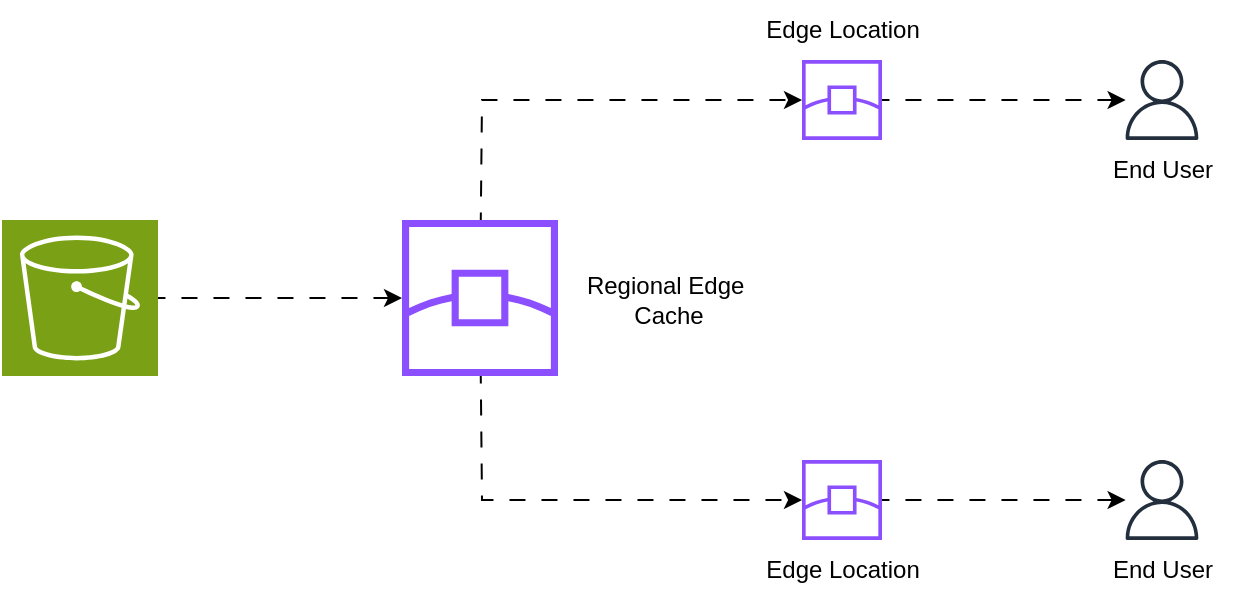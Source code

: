 <mxfile version="27.1.1">
  <diagram name="Page-1" id="t2EmIy1bfumL01pd7vbE">
    <mxGraphModel dx="1042" dy="561" grid="0" gridSize="10" guides="1" tooltips="1" connect="1" arrows="1" fold="1" page="1" pageScale="1" pageWidth="850" pageHeight="1100" background="#FFFFFF" math="0" shadow="0">
      <root>
        <mxCell id="0" />
        <mxCell id="1" parent="0" />
        <mxCell id="afIfHx9XfIHo4qjL6a9k-12" style="edgeStyle=orthogonalEdgeStyle;rounded=0;orthogonalLoop=1;jettySize=auto;html=1;exitX=1;exitY=0.5;exitDx=0;exitDy=0;exitPerimeter=0;flowAnimation=1;" parent="1" source="afIfHx9XfIHo4qjL6a9k-1" target="afIfHx9XfIHo4qjL6a9k-2" edge="1">
          <mxGeometry relative="1" as="geometry" />
        </mxCell>
        <mxCell id="afIfHx9XfIHo4qjL6a9k-1" value="" style="sketch=0;points=[[0,0,0],[0.25,0,0],[0.5,0,0],[0.75,0,0],[1,0,0],[0,1,0],[0.25,1,0],[0.5,1,0],[0.75,1,0],[1,1,0],[0,0.25,0],[0,0.5,0],[0,0.75,0],[1,0.25,0],[1,0.5,0],[1,0.75,0]];outlineConnect=0;fontColor=#232F3E;fillColor=#7AA116;strokeColor=#ffffff;dashed=0;verticalLabelPosition=bottom;verticalAlign=top;align=center;html=1;fontSize=12;fontStyle=0;aspect=fixed;shape=mxgraph.aws4.resourceIcon;resIcon=mxgraph.aws4.s3;" parent="1" vertex="1">
          <mxGeometry x="80" y="680" width="78" height="78" as="geometry" />
        </mxCell>
        <mxCell id="afIfHx9XfIHo4qjL6a9k-2" value="" style="sketch=0;outlineConnect=0;fontColor=#232F3E;gradientColor=none;fillColor=#8C4FFF;strokeColor=default;dashed=0;verticalLabelPosition=bottom;verticalAlign=top;align=center;html=1;fontSize=12;fontStyle=0;aspect=fixed;pointerEvents=1;shape=mxgraph.aws4.edge_location;" parent="1" vertex="1">
          <mxGeometry x="280" y="680" width="78" height="78" as="geometry" />
        </mxCell>
        <mxCell id="afIfHx9XfIHo4qjL6a9k-3" value="Regional Edge&amp;nbsp;&lt;div&gt;Cache&lt;/div&gt;" style="text;html=1;align=center;verticalAlign=middle;resizable=0;points=[];autosize=1;strokeColor=none;fillColor=none;" parent="1" vertex="1">
          <mxGeometry x="358" y="700" width="110" height="40" as="geometry" />
        </mxCell>
        <mxCell id="afIfHx9XfIHo4qjL6a9k-4" value="" style="sketch=0;outlineConnect=0;fontColor=#232F3E;gradientColor=none;fillColor=#8C4FFF;strokeColor=none;dashed=0;verticalLabelPosition=bottom;verticalAlign=top;align=center;html=1;fontSize=12;fontStyle=0;aspect=fixed;pointerEvents=1;shape=mxgraph.aws4.edge_location;" parent="1" vertex="1">
          <mxGeometry x="480" y="600" width="40" height="40" as="geometry" />
        </mxCell>
        <mxCell id="afIfHx9XfIHo4qjL6a9k-5" value="" style="sketch=0;outlineConnect=0;fontColor=#232F3E;gradientColor=none;fillColor=#8C4FFF;strokeColor=none;dashed=0;verticalLabelPosition=bottom;verticalAlign=top;align=center;html=1;fontSize=12;fontStyle=0;aspect=fixed;pointerEvents=1;shape=mxgraph.aws4.edge_location;" parent="1" vertex="1">
          <mxGeometry x="480" y="800" width="40" height="40" as="geometry" />
        </mxCell>
        <mxCell id="afIfHx9XfIHo4qjL6a9k-6" value="" style="sketch=0;outlineConnect=0;fontColor=#232F3E;gradientColor=none;fillColor=#232F3D;strokeColor=none;dashed=0;verticalLabelPosition=bottom;verticalAlign=top;align=center;html=1;fontSize=12;fontStyle=0;aspect=fixed;pointerEvents=1;shape=mxgraph.aws4.user;" parent="1" vertex="1">
          <mxGeometry x="640" y="600" width="40" height="40" as="geometry" />
        </mxCell>
        <mxCell id="afIfHx9XfIHo4qjL6a9k-7" value="" style="sketch=0;outlineConnect=0;fontColor=#232F3E;gradientColor=none;fillColor=#232F3D;strokeColor=none;dashed=0;verticalLabelPosition=bottom;verticalAlign=top;align=center;html=1;fontSize=12;fontStyle=0;aspect=fixed;pointerEvents=1;shape=mxgraph.aws4.user;" parent="1" vertex="1">
          <mxGeometry x="640" y="800" width="40" height="40" as="geometry" />
        </mxCell>
        <mxCell id="afIfHx9XfIHo4qjL6a9k-8" value="Edge Location" style="text;html=1;align=center;verticalAlign=middle;resizable=0;points=[];autosize=1;strokeColor=none;fillColor=none;" parent="1" vertex="1">
          <mxGeometry x="450" y="570" width="100" height="30" as="geometry" />
        </mxCell>
        <mxCell id="afIfHx9XfIHo4qjL6a9k-9" value="Edge Location" style="text;html=1;align=center;verticalAlign=middle;resizable=0;points=[];autosize=1;strokeColor=none;fillColor=none;" parent="1" vertex="1">
          <mxGeometry x="450" y="840" width="100" height="30" as="geometry" />
        </mxCell>
        <mxCell id="afIfHx9XfIHo4qjL6a9k-10" value="End User" style="text;html=1;align=center;verticalAlign=middle;resizable=0;points=[];autosize=1;strokeColor=none;fillColor=none;" parent="1" vertex="1">
          <mxGeometry x="625" y="640" width="70" height="30" as="geometry" />
        </mxCell>
        <mxCell id="afIfHx9XfIHo4qjL6a9k-11" value="End User" style="text;html=1;align=center;verticalAlign=middle;resizable=0;points=[];autosize=1;strokeColor=none;fillColor=none;" parent="1" vertex="1">
          <mxGeometry x="625" y="840" width="70" height="30" as="geometry" />
        </mxCell>
        <mxCell id="afIfHx9XfIHo4qjL6a9k-13" value="" style="edgeStyle=none;orthogonalLoop=1;jettySize=auto;html=1;rounded=0;flowAnimation=1;" parent="1" source="afIfHx9XfIHo4qjL6a9k-2" target="afIfHx9XfIHo4qjL6a9k-4" edge="1">
          <mxGeometry width="100" relative="1" as="geometry">
            <mxPoint x="260" y="520" as="sourcePoint" />
            <mxPoint x="360" y="520" as="targetPoint" />
            <Array as="points">
              <mxPoint x="320" y="620" />
            </Array>
          </mxGeometry>
        </mxCell>
        <mxCell id="afIfHx9XfIHo4qjL6a9k-14" value="" style="edgeStyle=none;orthogonalLoop=1;jettySize=auto;html=1;rounded=0;flowAnimation=1;" parent="1" source="afIfHx9XfIHo4qjL6a9k-2" target="afIfHx9XfIHo4qjL6a9k-5" edge="1">
          <mxGeometry width="100" relative="1" as="geometry">
            <mxPoint x="290" y="840" as="sourcePoint" />
            <mxPoint x="390" y="840" as="targetPoint" />
            <Array as="points">
              <mxPoint x="320" y="820" />
            </Array>
          </mxGeometry>
        </mxCell>
        <mxCell id="afIfHx9XfIHo4qjL6a9k-15" value="" style="edgeStyle=none;orthogonalLoop=1;jettySize=auto;html=1;rounded=0;flowAnimation=1;" parent="1" source="afIfHx9XfIHo4qjL6a9k-4" target="afIfHx9XfIHo4qjL6a9k-6" edge="1">
          <mxGeometry width="100" relative="1" as="geometry">
            <mxPoint x="520" y="490" as="sourcePoint" />
            <mxPoint x="620" y="490" as="targetPoint" />
            <Array as="points" />
          </mxGeometry>
        </mxCell>
        <mxCell id="afIfHx9XfIHo4qjL6a9k-16" value="" style="edgeStyle=none;orthogonalLoop=1;jettySize=auto;html=1;rounded=0;flowAnimation=1;" parent="1" source="afIfHx9XfIHo4qjL6a9k-5" target="afIfHx9XfIHo4qjL6a9k-7" edge="1">
          <mxGeometry width="100" relative="1" as="geometry">
            <mxPoint x="540" y="710" as="sourcePoint" />
            <mxPoint x="640" y="710" as="targetPoint" />
            <Array as="points" />
          </mxGeometry>
        </mxCell>
      </root>
    </mxGraphModel>
  </diagram>
</mxfile>

